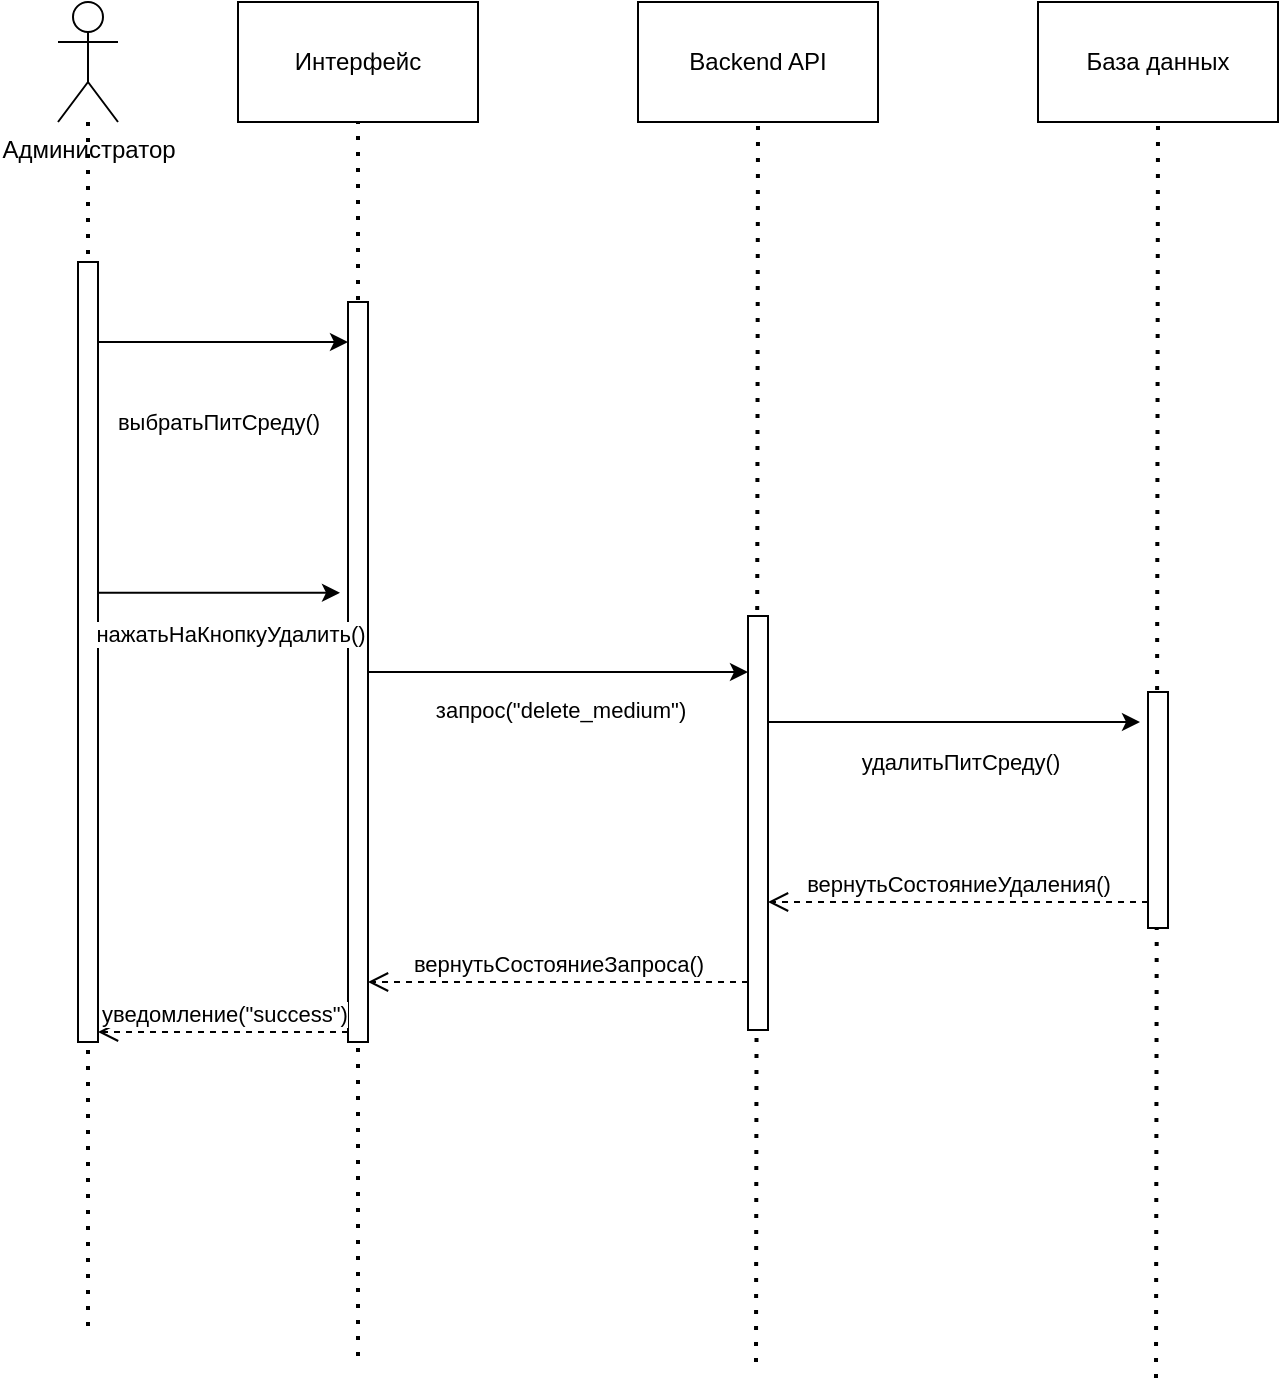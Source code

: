 <mxfile version="24.5.4" type="github">
  <diagram name="Page-1" id="KT2eEJgF6nvxrAjynkpU">
    <mxGraphModel dx="1434" dy="781" grid="0" gridSize="10" guides="1" tooltips="1" connect="1" arrows="1" fold="1" page="1" pageScale="1" pageWidth="850" pageHeight="1100" math="0" shadow="0">
      <root>
        <mxCell id="0" />
        <mxCell id="1" parent="0" />
        <mxCell id="wHsNp2GTgriPA2F1LTe3-1" value="" style="endArrow=none;dashed=1;html=1;dashPattern=1 3;strokeWidth=2;rounded=0;" parent="1" source="wHsNp2GTgriPA2F1LTe3-5" edge="1">
          <mxGeometry width="50" height="50" relative="1" as="geometry">
            <mxPoint x="229" y="360" as="sourcePoint" />
            <mxPoint x="94" y="747" as="targetPoint" />
          </mxGeometry>
        </mxCell>
        <mxCell id="wHsNp2GTgriPA2F1LTe3-2" value="" style="endArrow=none;dashed=1;html=1;dashPattern=1 3;strokeWidth=2;rounded=0;entryX=0.5;entryY=1;entryDx=0;entryDy=0;" parent="1" target="wHsNp2GTgriPA2F1LTe3-6" edge="1">
          <mxGeometry width="50" height="50" relative="1" as="geometry">
            <mxPoint x="229" y="757" as="sourcePoint" />
            <mxPoint x="279" y="310" as="targetPoint" />
          </mxGeometry>
        </mxCell>
        <mxCell id="wHsNp2GTgriPA2F1LTe3-3" value="" style="endArrow=none;dashed=1;html=1;dashPattern=1 3;strokeWidth=2;rounded=0;entryX=0.5;entryY=1;entryDx=0;entryDy=0;" parent="1" target="wHsNp2GTgriPA2F1LTe3-9" edge="1">
          <mxGeometry width="50" height="50" relative="1" as="geometry">
            <mxPoint x="428" y="760" as="sourcePoint" />
            <mxPoint x="279" y="310" as="targetPoint" />
          </mxGeometry>
        </mxCell>
        <mxCell id="wHsNp2GTgriPA2F1LTe3-4" value="" style="endArrow=none;dashed=1;html=1;dashPattern=1 3;strokeWidth=2;rounded=0;entryX=0.5;entryY=1;entryDx=0;entryDy=0;" parent="1" target="wHsNp2GTgriPA2F1LTe3-11" edge="1">
          <mxGeometry width="50" height="50" relative="1" as="geometry">
            <mxPoint x="628" y="768" as="sourcePoint" />
            <mxPoint x="279" y="310" as="targetPoint" />
          </mxGeometry>
        </mxCell>
        <mxCell id="wHsNp2GTgriPA2F1LTe3-5" value="&lt;div&gt;Администратор&lt;/div&gt;" style="shape=umlActor;verticalLabelPosition=bottom;verticalAlign=top;html=1;outlineConnect=0;align=center;horizontal=1;labelPosition=center;" parent="1" vertex="1">
          <mxGeometry x="79" y="80" width="30" height="60" as="geometry" />
        </mxCell>
        <mxCell id="wHsNp2GTgriPA2F1LTe3-6" value="Интерфейс" style="rounded=0;whiteSpace=wrap;html=1;" parent="1" vertex="1">
          <mxGeometry x="169" y="80" width="120" height="60" as="geometry" />
        </mxCell>
        <mxCell id="wHsNp2GTgriPA2F1LTe3-7" value="" style="html=1;points=[[0,0,0,0,5],[0,1,0,0,-5],[1,0,0,0,5],[1,1,0,0,-5]];perimeter=orthogonalPerimeter;outlineConnect=0;targetShapes=umlLifeline;portConstraint=eastwest;newEdgeStyle={&quot;curved&quot;:0,&quot;rounded&quot;:0};" parent="1" vertex="1">
          <mxGeometry x="89" y="210" width="10" height="390" as="geometry" />
        </mxCell>
        <mxCell id="wHsNp2GTgriPA2F1LTe3-8" value="" style="html=1;points=[[0,0,0,0,5],[0,1,0,0,-5],[1,0,0,0,5],[1,1,0,0,-5]];perimeter=orthogonalPerimeter;outlineConnect=0;targetShapes=umlLifeline;portConstraint=eastwest;newEdgeStyle={&quot;curved&quot;:0,&quot;rounded&quot;:0};" parent="1" vertex="1">
          <mxGeometry x="224" y="230" width="10" height="370" as="geometry" />
        </mxCell>
        <mxCell id="wHsNp2GTgriPA2F1LTe3-9" value="Backend API" style="rounded=0;whiteSpace=wrap;html=1;" parent="1" vertex="1">
          <mxGeometry x="369" y="80" width="120" height="60" as="geometry" />
        </mxCell>
        <mxCell id="wHsNp2GTgriPA2F1LTe3-10" value="" style="html=1;points=[[0,0,0,0,5],[0,1,0,0,-5],[1,0,0,0,5],[1,1,0,0,-5]];perimeter=orthogonalPerimeter;outlineConnect=0;targetShapes=umlLifeline;portConstraint=eastwest;newEdgeStyle={&quot;curved&quot;:0,&quot;rounded&quot;:0};" parent="1" vertex="1">
          <mxGeometry x="424" y="387" width="10" height="207" as="geometry" />
        </mxCell>
        <mxCell id="wHsNp2GTgriPA2F1LTe3-11" value="База данных" style="rounded=0;whiteSpace=wrap;html=1;" parent="1" vertex="1">
          <mxGeometry x="569" y="80" width="120" height="60" as="geometry" />
        </mxCell>
        <mxCell id="wHsNp2GTgriPA2F1LTe3-12" value="" style="html=1;points=[[0,0,0,0,5],[0,1,0,0,-5],[1,0,0,0,5],[1,1,0,0,-5]];perimeter=orthogonalPerimeter;outlineConnect=0;targetShapes=umlLifeline;portConstraint=eastwest;newEdgeStyle={&quot;curved&quot;:0,&quot;rounded&quot;:0};" parent="1" vertex="1">
          <mxGeometry x="624" y="425" width="10" height="118" as="geometry" />
        </mxCell>
        <mxCell id="wHsNp2GTgriPA2F1LTe3-13" value="" style="endArrow=classic;html=1;rounded=0;" parent="1" edge="1">
          <mxGeometry width="50" height="50" relative="1" as="geometry">
            <mxPoint x="99" y="250" as="sourcePoint" />
            <mxPoint x="224" y="250" as="targetPoint" />
            <Array as="points">
              <mxPoint x="179" y="250" />
            </Array>
          </mxGeometry>
        </mxCell>
        <mxCell id="wHsNp2GTgriPA2F1LTe3-14" value="выбратьПитСреду()" style="edgeLabel;html=1;align=center;verticalAlign=middle;resizable=0;points=[];" parent="wHsNp2GTgriPA2F1LTe3-13" vertex="1" connectable="0">
          <mxGeometry x="-0.28" relative="1" as="geometry">
            <mxPoint x="15" y="40" as="offset" />
          </mxGeometry>
        </mxCell>
        <mxCell id="wHsNp2GTgriPA2F1LTe3-15" value="" style="endArrow=classic;html=1;rounded=0;entryX=-0.4;entryY=0.393;entryDx=0;entryDy=0;entryPerimeter=0;" parent="1" source="wHsNp2GTgriPA2F1LTe3-7" target="wHsNp2GTgriPA2F1LTe3-8" edge="1">
          <mxGeometry width="50" height="50" relative="1" as="geometry">
            <mxPoint x="400" y="350" as="sourcePoint" />
            <mxPoint x="210" y="360" as="targetPoint" />
          </mxGeometry>
        </mxCell>
        <mxCell id="wHsNp2GTgriPA2F1LTe3-16" value="нажатьНаКнопкуУдалить()" style="edgeLabel;html=1;align=center;verticalAlign=middle;resizable=0;points=[];" parent="wHsNp2GTgriPA2F1LTe3-15" vertex="1" connectable="0">
          <mxGeometry x="-0.16" y="-1" relative="1" as="geometry">
            <mxPoint x="15" y="19" as="offset" />
          </mxGeometry>
        </mxCell>
        <mxCell id="wHsNp2GTgriPA2F1LTe3-17" value="" style="endArrow=classic;html=1;rounded=0;" parent="1" source="wHsNp2GTgriPA2F1LTe3-8" target="wHsNp2GTgriPA2F1LTe3-10" edge="1">
          <mxGeometry width="50" height="50" relative="1" as="geometry">
            <mxPoint x="400" y="350" as="sourcePoint" />
            <mxPoint x="420" y="300" as="targetPoint" />
          </mxGeometry>
        </mxCell>
        <mxCell id="wHsNp2GTgriPA2F1LTe3-18" value="запрос(&quot;delete_medium&quot;)" style="edgeLabel;html=1;align=center;verticalAlign=middle;resizable=0;points=[];" parent="wHsNp2GTgriPA2F1LTe3-17" vertex="1" connectable="0">
          <mxGeometry x="-0.316" relative="1" as="geometry">
            <mxPoint x="31" y="19" as="offset" />
          </mxGeometry>
        </mxCell>
        <mxCell id="wHsNp2GTgriPA2F1LTe3-19" value="" style="endArrow=classic;html=1;rounded=0;entryX=-0.4;entryY=0.697;entryDx=0;entryDy=0;entryPerimeter=0;" parent="1" edge="1">
          <mxGeometry width="50" height="50" relative="1" as="geometry">
            <mxPoint x="434" y="440.001" as="sourcePoint" />
            <mxPoint x="620" y="440.001" as="targetPoint" />
          </mxGeometry>
        </mxCell>
        <mxCell id="wHsNp2GTgriPA2F1LTe3-20" value="удалитьПитСреду()" style="edgeLabel;html=1;align=center;verticalAlign=middle;resizable=0;points=[];" parent="wHsNp2GTgriPA2F1LTe3-19" vertex="1" connectable="0">
          <mxGeometry x="0.237" y="-2" relative="1" as="geometry">
            <mxPoint x="-19" y="18" as="offset" />
          </mxGeometry>
        </mxCell>
        <mxCell id="wHsNp2GTgriPA2F1LTe3-21" value="вернутьСостояниеУдаления()" style="html=1;verticalAlign=bottom;endArrow=open;dashed=1;endSize=8;curved=0;rounded=0;" parent="1" source="wHsNp2GTgriPA2F1LTe3-12" target="wHsNp2GTgriPA2F1LTe3-10" edge="1">
          <mxGeometry relative="1" as="geometry">
            <mxPoint x="570" y="530" as="sourcePoint" />
            <mxPoint x="490" y="530" as="targetPoint" />
            <Array as="points">
              <mxPoint x="530" y="530" />
            </Array>
          </mxGeometry>
        </mxCell>
        <mxCell id="wHsNp2GTgriPA2F1LTe3-22" value="вернутьСостояниеЗапроса()" style="html=1;verticalAlign=bottom;endArrow=open;dashed=1;endSize=8;curved=0;rounded=0;" parent="1" edge="1">
          <mxGeometry relative="1" as="geometry">
            <mxPoint x="424" y="570" as="sourcePoint" />
            <mxPoint x="234" y="570" as="targetPoint" />
          </mxGeometry>
        </mxCell>
        <mxCell id="wHsNp2GTgriPA2F1LTe3-23" value="уведомление(&quot;success&quot;)" style="html=1;verticalAlign=bottom;endArrow=open;dashed=1;endSize=8;curved=0;rounded=0;entryX=1;entryY=1;entryDx=0;entryDy=-5;entryPerimeter=0;" parent="1" source="wHsNp2GTgriPA2F1LTe3-8" target="wHsNp2GTgriPA2F1LTe3-7" edge="1">
          <mxGeometry relative="1" as="geometry">
            <mxPoint x="190" y="593" as="sourcePoint" />
            <mxPoint x="110" y="593" as="targetPoint" />
          </mxGeometry>
        </mxCell>
      </root>
    </mxGraphModel>
  </diagram>
</mxfile>
